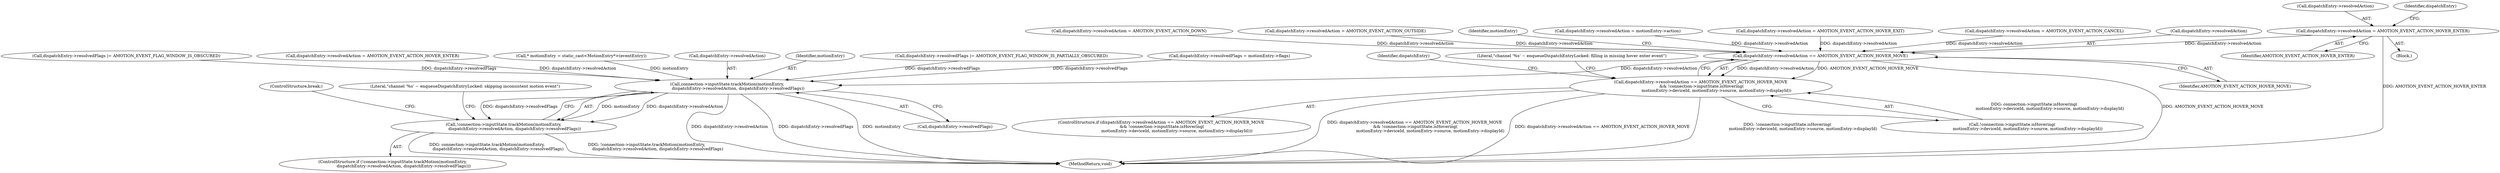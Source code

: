 digraph "0_Android_03a53d1c7765eeb3af0bc34c3dff02ada1953fbf@pointer" {
"1000214" [label="(Call,dispatchEntry->resolvedAction = AMOTION_EVENT_ACTION_HOVER_ENTER)"];
"1000252" [label="(Call,dispatchEntry->resolvedAction == AMOTION_EVENT_ACTION_HOVER_MOVE)"];
"1000251" [label="(Call,dispatchEntry->resolvedAction == AMOTION_EVENT_ACTION_HOVER_MOVE\n && !connection->inputState.isHovering(\n                        motionEntry->deviceId, motionEntry->source, motionEntry->displayId))"];
"1000310" [label="(Call,connection->inputState.trackMotion(motionEntry,\n                 dispatchEntry->resolvedAction, dispatchEntry->resolvedFlags))"];
"1000309" [label="(Call,!connection->inputState.trackMotion(motionEntry,\n                 dispatchEntry->resolvedAction, dispatchEntry->resolvedFlags))"];
"1000218" [label="(Identifier,AMOTION_EVENT_ACTION_HOVER_ENTER)"];
"1000309" [label="(Call,!connection->inputState.trackMotion(motionEntry,\n                 dispatchEntry->resolvedAction, dispatchEntry->resolvedFlags))"];
"1000310" [label="(Call,connection->inputState.trackMotion(motionEntry,\n                 dispatchEntry->resolvedAction, dispatchEntry->resolvedFlags))"];
"1000250" [label="(ControlStructure,if (dispatchEntry->resolvedAction == AMOTION_EVENT_ACTION_HOVER_MOVE\n && !connection->inputState.isHovering(\n                        motionEntry->deviceId, motionEntry->source, motionEntry->displayId)))"];
"1000260" [label="(Identifier,motionEntry)"];
"1000335" [label="(MethodReturn,void)"];
"1000272" [label="(Call,dispatchEntry->resolvedAction = AMOTION_EVENT_ACTION_HOVER_ENTER)"];
"1000256" [label="(Identifier,AMOTION_EVENT_ACTION_HOVER_MOVE)"];
"1000279" [label="(Identifier,dispatchEntry)"];
"1000243" [label="(Call,dispatchEntry->resolvedAction = motionEntry->action)"];
"1000203" [label="(Call,dispatchEntry->resolvedAction = AMOTION_EVENT_ACTION_HOVER_EXIT)"];
"1000213" [label="(Block,)"];
"1000325" [label="(ControlStructure,break;)"];
"1000270" [label="(Literal,\"channel '%s' ~ enqueueDispatchEntryLocked: filling in missing hover enter event\")"];
"1000182" [label="(Call,* motionEntry = static_cast<MotionEntry*>(eventEntry))"];
"1000315" [label="(Call,dispatchEntry->resolvedFlags)"];
"1000312" [label="(Call,dispatchEntry->resolvedAction)"];
"1000225" [label="(Call,dispatchEntry->resolvedAction = AMOTION_EVENT_ACTION_CANCEL)"];
"1000257" [label="(Call,!connection->inputState.isHovering(\n                        motionEntry->deviceId, motionEntry->source, motionEntry->displayId))"];
"1000251" [label="(Call,dispatchEntry->resolvedAction == AMOTION_EVENT_ACTION_HOVER_MOVE\n && !connection->inputState.isHovering(\n                        motionEntry->deviceId, motionEntry->source, motionEntry->displayId))"];
"1000311" [label="(Identifier,motionEntry)"];
"1000303" [label="(Call,dispatchEntry->resolvedFlags |= AMOTION_EVENT_FLAG_WINDOW_IS_PARTIALLY_OBSCURED)"];
"1000253" [label="(Call,dispatchEntry->resolvedAction)"];
"1000214" [label="(Call,dispatchEntry->resolvedAction = AMOTION_EVENT_ACTION_HOVER_ENTER)"];
"1000277" [label="(Call,dispatchEntry->resolvedFlags = motionEntry->flags)"];
"1000215" [label="(Call,dispatchEntry->resolvedAction)"];
"1000320" [label="(Literal,\"channel '%s' ~ enqueueDispatchEntryLocked: skipping inconsistent motion event\")"];
"1000291" [label="(Call,dispatchEntry->resolvedFlags |= AMOTION_EVENT_FLAG_WINDOW_IS_OBSCURED)"];
"1000236" [label="(Call,dispatchEntry->resolvedAction = AMOTION_EVENT_ACTION_DOWN)"];
"1000192" [label="(Call,dispatchEntry->resolvedAction = AMOTION_EVENT_ACTION_OUTSIDE)"];
"1000308" [label="(ControlStructure,if (!connection->inputState.trackMotion(motionEntry,\n                 dispatchEntry->resolvedAction, dispatchEntry->resolvedFlags)))"];
"1000252" [label="(Call,dispatchEntry->resolvedAction == AMOTION_EVENT_ACTION_HOVER_MOVE)"];
"1000254" [label="(Identifier,dispatchEntry)"];
"1000214" -> "1000213"  [label="AST: "];
"1000214" -> "1000218"  [label="CFG: "];
"1000215" -> "1000214"  [label="AST: "];
"1000218" -> "1000214"  [label="AST: "];
"1000254" -> "1000214"  [label="CFG: "];
"1000214" -> "1000335"  [label="DDG: AMOTION_EVENT_ACTION_HOVER_ENTER"];
"1000214" -> "1000252"  [label="DDG: dispatchEntry->resolvedAction"];
"1000252" -> "1000251"  [label="AST: "];
"1000252" -> "1000256"  [label="CFG: "];
"1000253" -> "1000252"  [label="AST: "];
"1000256" -> "1000252"  [label="AST: "];
"1000260" -> "1000252"  [label="CFG: "];
"1000251" -> "1000252"  [label="CFG: "];
"1000252" -> "1000335"  [label="DDG: AMOTION_EVENT_ACTION_HOVER_MOVE"];
"1000252" -> "1000251"  [label="DDG: dispatchEntry->resolvedAction"];
"1000252" -> "1000251"  [label="DDG: AMOTION_EVENT_ACTION_HOVER_MOVE"];
"1000236" -> "1000252"  [label="DDG: dispatchEntry->resolvedAction"];
"1000225" -> "1000252"  [label="DDG: dispatchEntry->resolvedAction"];
"1000192" -> "1000252"  [label="DDG: dispatchEntry->resolvedAction"];
"1000203" -> "1000252"  [label="DDG: dispatchEntry->resolvedAction"];
"1000243" -> "1000252"  [label="DDG: dispatchEntry->resolvedAction"];
"1000252" -> "1000310"  [label="DDG: dispatchEntry->resolvedAction"];
"1000251" -> "1000250"  [label="AST: "];
"1000251" -> "1000257"  [label="CFG: "];
"1000257" -> "1000251"  [label="AST: "];
"1000270" -> "1000251"  [label="CFG: "];
"1000279" -> "1000251"  [label="CFG: "];
"1000251" -> "1000335"  [label="DDG: dispatchEntry->resolvedAction == AMOTION_EVENT_ACTION_HOVER_MOVE\n && !connection->inputState.isHovering(\n                        motionEntry->deviceId, motionEntry->source, motionEntry->displayId)"];
"1000251" -> "1000335"  [label="DDG: dispatchEntry->resolvedAction == AMOTION_EVENT_ACTION_HOVER_MOVE"];
"1000251" -> "1000335"  [label="DDG: !connection->inputState.isHovering(\n                        motionEntry->deviceId, motionEntry->source, motionEntry->displayId)"];
"1000257" -> "1000251"  [label="DDG: connection->inputState.isHovering(\n                        motionEntry->deviceId, motionEntry->source, motionEntry->displayId)"];
"1000310" -> "1000309"  [label="AST: "];
"1000310" -> "1000315"  [label="CFG: "];
"1000311" -> "1000310"  [label="AST: "];
"1000312" -> "1000310"  [label="AST: "];
"1000315" -> "1000310"  [label="AST: "];
"1000309" -> "1000310"  [label="CFG: "];
"1000310" -> "1000335"  [label="DDG: dispatchEntry->resolvedAction"];
"1000310" -> "1000335"  [label="DDG: dispatchEntry->resolvedFlags"];
"1000310" -> "1000335"  [label="DDG: motionEntry"];
"1000310" -> "1000309"  [label="DDG: motionEntry"];
"1000310" -> "1000309"  [label="DDG: dispatchEntry->resolvedAction"];
"1000310" -> "1000309"  [label="DDG: dispatchEntry->resolvedFlags"];
"1000182" -> "1000310"  [label="DDG: motionEntry"];
"1000272" -> "1000310"  [label="DDG: dispatchEntry->resolvedAction"];
"1000291" -> "1000310"  [label="DDG: dispatchEntry->resolvedFlags"];
"1000303" -> "1000310"  [label="DDG: dispatchEntry->resolvedFlags"];
"1000277" -> "1000310"  [label="DDG: dispatchEntry->resolvedFlags"];
"1000309" -> "1000308"  [label="AST: "];
"1000320" -> "1000309"  [label="CFG: "];
"1000325" -> "1000309"  [label="CFG: "];
"1000309" -> "1000335"  [label="DDG: connection->inputState.trackMotion(motionEntry,\n                 dispatchEntry->resolvedAction, dispatchEntry->resolvedFlags)"];
"1000309" -> "1000335"  [label="DDG: !connection->inputState.trackMotion(motionEntry,\n                 dispatchEntry->resolvedAction, dispatchEntry->resolvedFlags)"];
}
